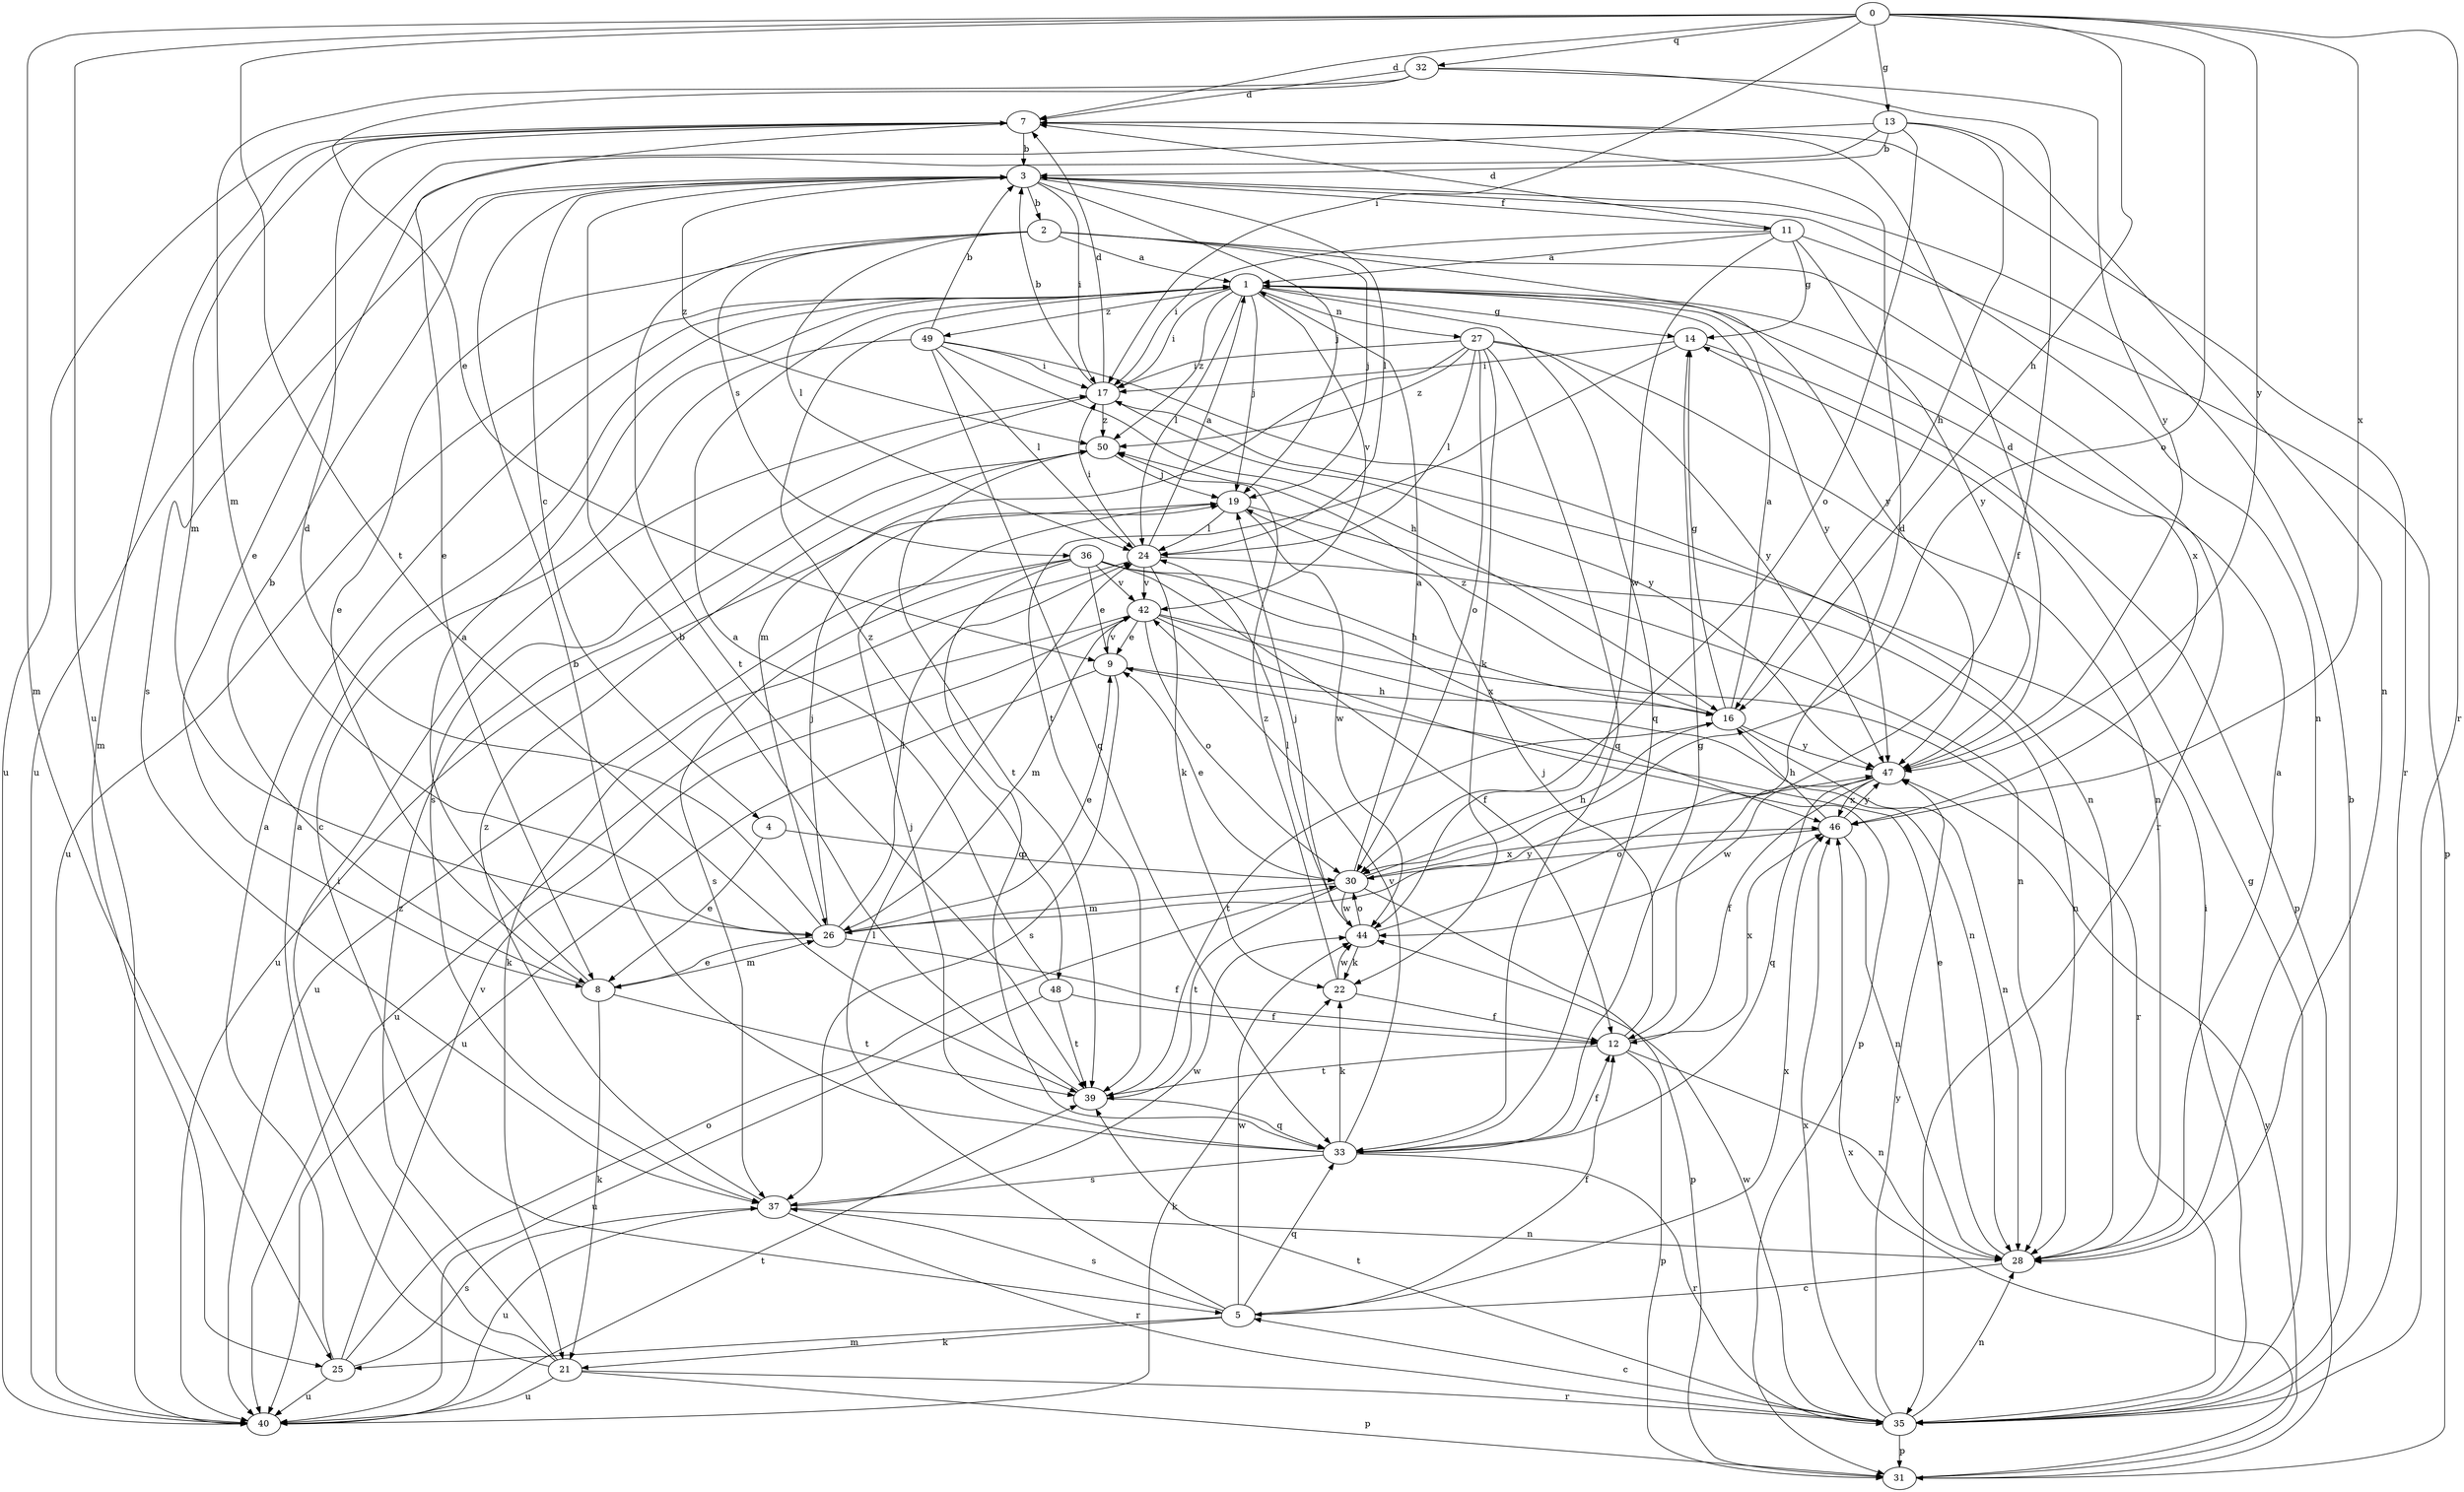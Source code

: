 strict digraph  {
0;
1;
2;
3;
4;
5;
7;
8;
9;
11;
12;
13;
14;
16;
17;
19;
21;
22;
24;
25;
26;
27;
28;
30;
31;
32;
33;
35;
36;
37;
39;
40;
42;
44;
46;
47;
48;
49;
50;
0 -> 7  [label=d];
0 -> 13  [label=g];
0 -> 16  [label=h];
0 -> 17  [label=i];
0 -> 25  [label=m];
0 -> 30  [label=o];
0 -> 32  [label=q];
0 -> 35  [label=r];
0 -> 39  [label=t];
0 -> 40  [label=u];
0 -> 46  [label=x];
0 -> 47  [label=y];
1 -> 14  [label=g];
1 -> 17  [label=i];
1 -> 19  [label=j];
1 -> 24  [label=l];
1 -> 27  [label=n];
1 -> 33  [label=q];
1 -> 40  [label=u];
1 -> 42  [label=v];
1 -> 46  [label=x];
1 -> 47  [label=y];
1 -> 48  [label=z];
1 -> 49  [label=z];
1 -> 50  [label=z];
2 -> 1  [label=a];
2 -> 8  [label=e];
2 -> 19  [label=j];
2 -> 24  [label=l];
2 -> 35  [label=r];
2 -> 36  [label=s];
2 -> 39  [label=t];
2 -> 47  [label=y];
3 -> 2  [label=b];
3 -> 4  [label=c];
3 -> 11  [label=f];
3 -> 17  [label=i];
3 -> 19  [label=j];
3 -> 24  [label=l];
3 -> 28  [label=n];
3 -> 37  [label=s];
3 -> 50  [label=z];
4 -> 8  [label=e];
4 -> 30  [label=o];
5 -> 12  [label=f];
5 -> 21  [label=k];
5 -> 24  [label=l];
5 -> 25  [label=m];
5 -> 33  [label=q];
5 -> 37  [label=s];
5 -> 44  [label=w];
5 -> 46  [label=x];
7 -> 3  [label=b];
7 -> 8  [label=e];
7 -> 25  [label=m];
7 -> 26  [label=m];
7 -> 35  [label=r];
7 -> 40  [label=u];
8 -> 1  [label=a];
8 -> 3  [label=b];
8 -> 21  [label=k];
8 -> 26  [label=m];
8 -> 39  [label=t];
9 -> 16  [label=h];
9 -> 37  [label=s];
9 -> 40  [label=u];
9 -> 42  [label=v];
11 -> 1  [label=a];
11 -> 7  [label=d];
11 -> 14  [label=g];
11 -> 17  [label=i];
11 -> 31  [label=p];
11 -> 44  [label=w];
11 -> 47  [label=y];
12 -> 19  [label=j];
12 -> 28  [label=n];
12 -> 31  [label=p];
12 -> 39  [label=t];
12 -> 46  [label=x];
13 -> 3  [label=b];
13 -> 8  [label=e];
13 -> 16  [label=h];
13 -> 28  [label=n];
13 -> 30  [label=o];
13 -> 40  [label=u];
14 -> 17  [label=i];
14 -> 31  [label=p];
14 -> 39  [label=t];
16 -> 1  [label=a];
16 -> 14  [label=g];
16 -> 28  [label=n];
16 -> 39  [label=t];
16 -> 47  [label=y];
16 -> 50  [label=z];
17 -> 3  [label=b];
17 -> 7  [label=d];
17 -> 37  [label=s];
17 -> 47  [label=y];
17 -> 50  [label=z];
19 -> 24  [label=l];
19 -> 28  [label=n];
19 -> 40  [label=u];
19 -> 44  [label=w];
21 -> 1  [label=a];
21 -> 17  [label=i];
21 -> 31  [label=p];
21 -> 35  [label=r];
21 -> 40  [label=u];
21 -> 50  [label=z];
22 -> 12  [label=f];
22 -> 44  [label=w];
22 -> 50  [label=z];
24 -> 1  [label=a];
24 -> 17  [label=i];
24 -> 21  [label=k];
24 -> 22  [label=k];
24 -> 28  [label=n];
24 -> 42  [label=v];
25 -> 1  [label=a];
25 -> 30  [label=o];
25 -> 37  [label=s];
25 -> 40  [label=u];
25 -> 42  [label=v];
26 -> 7  [label=d];
26 -> 8  [label=e];
26 -> 9  [label=e];
26 -> 12  [label=f];
26 -> 19  [label=j];
26 -> 24  [label=l];
26 -> 47  [label=y];
27 -> 17  [label=i];
27 -> 22  [label=k];
27 -> 24  [label=l];
27 -> 26  [label=m];
27 -> 28  [label=n];
27 -> 30  [label=o];
27 -> 33  [label=q];
27 -> 47  [label=y];
27 -> 50  [label=z];
28 -> 1  [label=a];
28 -> 5  [label=c];
28 -> 9  [label=e];
30 -> 1  [label=a];
30 -> 9  [label=e];
30 -> 16  [label=h];
30 -> 26  [label=m];
30 -> 31  [label=p];
30 -> 39  [label=t];
30 -> 44  [label=w];
30 -> 46  [label=x];
31 -> 46  [label=x];
31 -> 47  [label=y];
32 -> 7  [label=d];
32 -> 9  [label=e];
32 -> 12  [label=f];
32 -> 26  [label=m];
32 -> 47  [label=y];
33 -> 3  [label=b];
33 -> 12  [label=f];
33 -> 14  [label=g];
33 -> 19  [label=j];
33 -> 22  [label=k];
33 -> 35  [label=r];
33 -> 37  [label=s];
33 -> 42  [label=v];
35 -> 3  [label=b];
35 -> 5  [label=c];
35 -> 14  [label=g];
35 -> 17  [label=i];
35 -> 28  [label=n];
35 -> 31  [label=p];
35 -> 39  [label=t];
35 -> 44  [label=w];
35 -> 46  [label=x];
35 -> 47  [label=y];
36 -> 9  [label=e];
36 -> 12  [label=f];
36 -> 16  [label=h];
36 -> 33  [label=q];
36 -> 37  [label=s];
36 -> 40  [label=u];
36 -> 42  [label=v];
36 -> 46  [label=x];
37 -> 28  [label=n];
37 -> 35  [label=r];
37 -> 40  [label=u];
37 -> 44  [label=w];
37 -> 50  [label=z];
39 -> 3  [label=b];
39 -> 33  [label=q];
40 -> 22  [label=k];
40 -> 39  [label=t];
42 -> 9  [label=e];
42 -> 26  [label=m];
42 -> 28  [label=n];
42 -> 30  [label=o];
42 -> 31  [label=p];
42 -> 35  [label=r];
42 -> 40  [label=u];
44 -> 7  [label=d];
44 -> 19  [label=j];
44 -> 22  [label=k];
44 -> 24  [label=l];
44 -> 30  [label=o];
46 -> 16  [label=h];
46 -> 28  [label=n];
46 -> 30  [label=o];
46 -> 47  [label=y];
47 -> 7  [label=d];
47 -> 12  [label=f];
47 -> 33  [label=q];
47 -> 44  [label=w];
47 -> 46  [label=x];
48 -> 1  [label=a];
48 -> 12  [label=f];
48 -> 39  [label=t];
48 -> 40  [label=u];
49 -> 3  [label=b];
49 -> 5  [label=c];
49 -> 16  [label=h];
49 -> 17  [label=i];
49 -> 24  [label=l];
49 -> 28  [label=n];
49 -> 33  [label=q];
50 -> 19  [label=j];
50 -> 39  [label=t];
}
